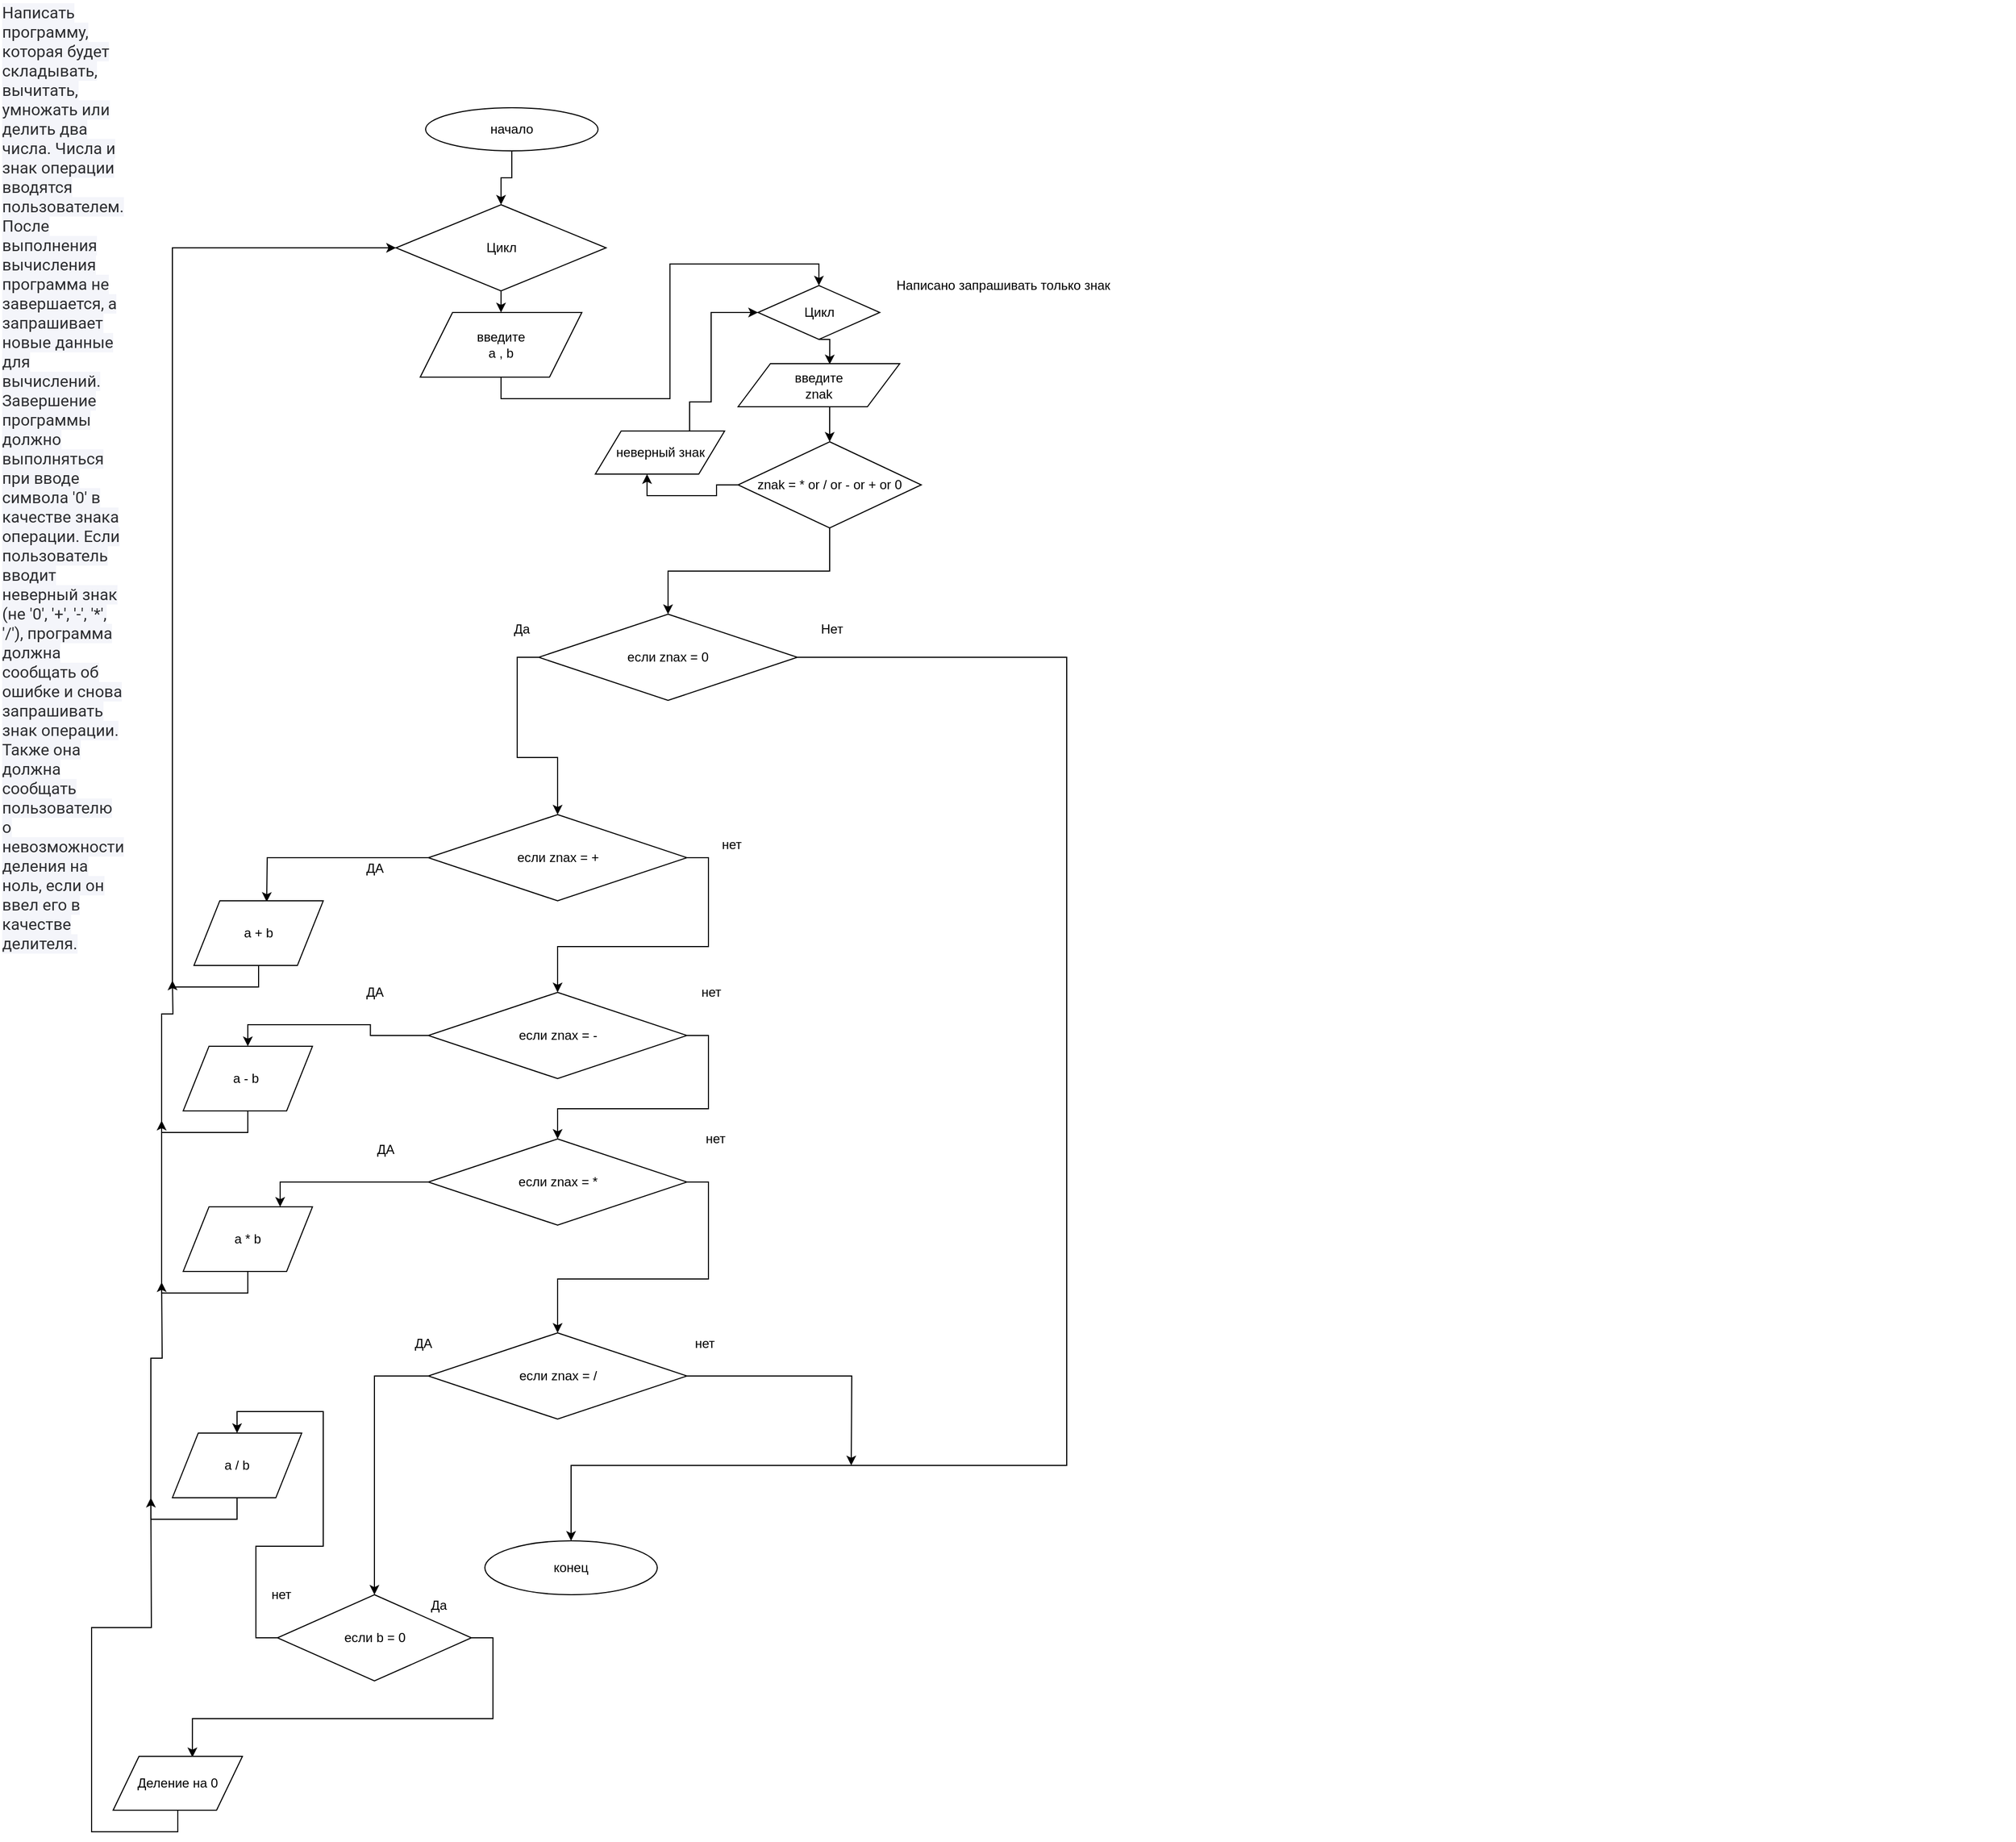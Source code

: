 <mxfile version="12.1.0" type="device" pages="9"><diagram id="gGm-ZHsajVStvIx9qT56" name="Page-1"><mxGraphModel dx="1333" dy="848" grid="1" gridSize="10" guides="1" tooltips="1" connect="1" arrows="1" fold="1" page="1" pageScale="1" pageWidth="827" pageHeight="1169" math="0" shadow="0"><root><mxCell id="0"/><mxCell id="1" parent="0"/><mxCell id="XzY0zn0dQwe8fBEOHYXp-61" style="edgeStyle=orthogonalEdgeStyle;rounded=0;orthogonalLoop=1;jettySize=auto;html=1;exitX=0.5;exitY=1;exitDx=0;exitDy=0;entryX=0.5;entryY=0;entryDx=0;entryDy=0;" parent="1" source="XzY0zn0dQwe8fBEOHYXp-1" target="XzY0zn0dQwe8fBEOHYXp-59" edge="1"><mxGeometry relative="1" as="geometry"/></mxCell><mxCell id="XzY0zn0dQwe8fBEOHYXp-1" value="начало" style="ellipse;whiteSpace=wrap;html=1;" parent="1" vertex="1"><mxGeometry x="415" y="100" width="160" height="40" as="geometry"/></mxCell><mxCell id="XzY0zn0dQwe8fBEOHYXp-2" value="&lt;span style=&quot;color: rgb(44 , 45 , 48) ; font-family: &amp;#34;roboto&amp;#34; , &amp;#34;san francisco&amp;#34; , &amp;#34;helvetica neue&amp;#34; , &amp;#34;helvetica&amp;#34; , &amp;#34;arial&amp;#34; ; font-size: 15px ; white-space: normal ; background-color: rgb(244 , 245 , 250)&quot;&gt;Написать программу, которая будет складывать, вычитать, умножать или делить два числа. Числа и знак операции вводятся пользователем. После выполнения вычисления программа не завершается, а запрашивает новые данные для вычислений. Завершение программы должно выполняться при вводе символа '0' в качестве знака операции. Если пользователь вводит неверный знак (не '0', '+', '-', '*', '/'), программа должна сообщать об ошибке и снова запрашивать знак операции. Также она должна сообщать пользователю о невозможности деления на ноль, если он ввел его в качестве делителя.&lt;/span&gt;" style="text;html=1;resizable=0;points=[];autosize=1;align=left;verticalAlign=top;spacingTop=-4;" parent="1" vertex="1"><mxGeometry x="20" width="1870" height="50" as="geometry"/></mxCell><mxCell id="XzY0zn0dQwe8fBEOHYXp-13" style="edgeStyle=orthogonalEdgeStyle;rounded=0;orthogonalLoop=1;jettySize=auto;html=1;exitX=1;exitY=0.5;exitDx=0;exitDy=0;" parent="1" source="XzY0zn0dQwe8fBEOHYXp-4" target="XzY0zn0dQwe8fBEOHYXp-57" edge="1"><mxGeometry relative="1" as="geometry"><mxPoint x="1007.5" y="1447" as="targetPoint"/><mxPoint x="757.5" y="647" as="sourcePoint"/><Array as="points"><mxPoint x="1010" y="610"/><mxPoint x="1010" y="1360"/><mxPoint x="550" y="1360"/></Array></mxGeometry></mxCell><mxCell id="XzY0zn0dQwe8fBEOHYXp-19" style="edgeStyle=orthogonalEdgeStyle;rounded=0;orthogonalLoop=1;jettySize=auto;html=1;exitX=0;exitY=0.5;exitDx=0;exitDy=0;entryX=0.5;entryY=0;entryDx=0;entryDy=0;" parent="1" source="XzY0zn0dQwe8fBEOHYXp-4" target="XzY0zn0dQwe8fBEOHYXp-15" edge="1"><mxGeometry relative="1" as="geometry"><mxPoint x="517.5" y="647" as="sourcePoint"/></mxGeometry></mxCell><mxCell id="XzY0zn0dQwe8fBEOHYXp-4" value="если znax = 0" style="rhombus;whiteSpace=wrap;html=1;" parent="1" vertex="1"><mxGeometry x="520" y="570" width="240" height="80" as="geometry"/></mxCell><mxCell id="XzY0zn0dQwe8fBEOHYXp-75" style="edgeStyle=orthogonalEdgeStyle;rounded=0;orthogonalLoop=1;jettySize=auto;html=1;exitX=0.5;exitY=1;exitDx=0;exitDy=0;entryX=0.5;entryY=0;entryDx=0;entryDy=0;" parent="1" source="XzY0zn0dQwe8fBEOHYXp-10" target="XzY0zn0dQwe8fBEOHYXp-74" edge="1"><mxGeometry relative="1" as="geometry"/></mxCell><mxCell id="XzY0zn0dQwe8fBEOHYXp-10" value="введите&lt;br&gt;a ,&amp;nbsp;b" style="shape=parallelogram;perimeter=parallelogramPerimeter;whiteSpace=wrap;html=1;" parent="1" vertex="1"><mxGeometry x="410" y="290" width="150" height="60" as="geometry"/></mxCell><mxCell id="XzY0zn0dQwe8fBEOHYXp-36" style="edgeStyle=orthogonalEdgeStyle;rounded=0;orthogonalLoop=1;jettySize=auto;html=1;exitX=0;exitY=0.5;exitDx=0;exitDy=0;" parent="1" source="XzY0zn0dQwe8fBEOHYXp-15" edge="1"><mxGeometry relative="1" as="geometry"><mxPoint x="267.5" y="837" as="targetPoint"/></mxGeometry></mxCell><mxCell id="XzY0zn0dQwe8fBEOHYXp-47" style="edgeStyle=orthogonalEdgeStyle;rounded=0;orthogonalLoop=1;jettySize=auto;html=1;exitX=1;exitY=0.5;exitDx=0;exitDy=0;entryX=0.5;entryY=0;entryDx=0;entryDy=0;" parent="1" source="XzY0zn0dQwe8fBEOHYXp-15" target="XzY0zn0dQwe8fBEOHYXp-16" edge="1"><mxGeometry relative="1" as="geometry"/></mxCell><mxCell id="XzY0zn0dQwe8fBEOHYXp-15" value="если znax = +" style="rhombus;whiteSpace=wrap;html=1;" parent="1" vertex="1"><mxGeometry x="417.5" y="756" width="240" height="80" as="geometry"/></mxCell><mxCell id="XzY0zn0dQwe8fBEOHYXp-39" style="edgeStyle=orthogonalEdgeStyle;rounded=0;orthogonalLoop=1;jettySize=auto;html=1;exitX=0;exitY=0.5;exitDx=0;exitDy=0;entryX=0.5;entryY=0;entryDx=0;entryDy=0;" parent="1" source="XzY0zn0dQwe8fBEOHYXp-16" target="XzY0zn0dQwe8fBEOHYXp-53" edge="1"><mxGeometry relative="1" as="geometry"><mxPoint x="230" y="961" as="targetPoint"/></mxGeometry></mxCell><mxCell id="XzY0zn0dQwe8fBEOHYXp-50" style="edgeStyle=orthogonalEdgeStyle;rounded=0;orthogonalLoop=1;jettySize=auto;html=1;exitX=1;exitY=0.5;exitDx=0;exitDy=0;" parent="1" source="XzY0zn0dQwe8fBEOHYXp-16" target="XzY0zn0dQwe8fBEOHYXp-17" edge="1"><mxGeometry relative="1" as="geometry"/></mxCell><mxCell id="XzY0zn0dQwe8fBEOHYXp-16" value="если znax = -" style="rhombus;whiteSpace=wrap;html=1;" parent="1" vertex="1"><mxGeometry x="417.5" y="921" width="240" height="80" as="geometry"/></mxCell><mxCell id="XzY0zn0dQwe8fBEOHYXp-49" style="edgeStyle=orthogonalEdgeStyle;rounded=0;orthogonalLoop=1;jettySize=auto;html=1;exitX=1;exitY=0.5;exitDx=0;exitDy=0;entryX=0.5;entryY=0;entryDx=0;entryDy=0;" parent="1" source="XzY0zn0dQwe8fBEOHYXp-17" target="XzY0zn0dQwe8fBEOHYXp-18" edge="1"><mxGeometry relative="1" as="geometry"/></mxCell><mxCell id="XzY0zn0dQwe8fBEOHYXp-51" style="edgeStyle=orthogonalEdgeStyle;rounded=0;orthogonalLoop=1;jettySize=auto;html=1;exitX=0;exitY=0.5;exitDx=0;exitDy=0;entryX=0.75;entryY=0;entryDx=0;entryDy=0;" parent="1" source="XzY0zn0dQwe8fBEOHYXp-17" target="XzY0zn0dQwe8fBEOHYXp-54" edge="1"><mxGeometry relative="1" as="geometry"><mxPoint x="305.5" y="1157" as="targetPoint"/></mxGeometry></mxCell><mxCell id="XzY0zn0dQwe8fBEOHYXp-17" value="если znax = *" style="rhombus;whiteSpace=wrap;html=1;" parent="1" vertex="1"><mxGeometry x="417.5" y="1057" width="240" height="80" as="geometry"/></mxCell><mxCell id="XzY0zn0dQwe8fBEOHYXp-46" style="edgeStyle=orthogonalEdgeStyle;rounded=0;orthogonalLoop=1;jettySize=auto;html=1;exitX=0;exitY=0.5;exitDx=0;exitDy=0;" parent="1" source="XzY0zn0dQwe8fBEOHYXp-18" target="XzY0zn0dQwe8fBEOHYXp-67" edge="1"><mxGeometry relative="1" as="geometry"><mxPoint x="257.5" y="1337" as="targetPoint"/></mxGeometry></mxCell><mxCell id="XzY0zn0dQwe8fBEOHYXp-56" style="edgeStyle=orthogonalEdgeStyle;rounded=0;orthogonalLoop=1;jettySize=auto;html=1;exitX=1;exitY=0.5;exitDx=0;exitDy=0;" parent="1" source="XzY0zn0dQwe8fBEOHYXp-18" edge="1"><mxGeometry relative="1" as="geometry"><mxPoint x="810" y="1360" as="targetPoint"/></mxGeometry></mxCell><mxCell id="XzY0zn0dQwe8fBEOHYXp-18" value="если znax = /" style="rhombus;whiteSpace=wrap;html=1;" parent="1" vertex="1"><mxGeometry x="417.5" y="1237" width="240" height="80" as="geometry"/></mxCell><mxCell id="XzY0zn0dQwe8fBEOHYXp-21" value="Нет&lt;br&gt;" style="text;html=1;resizable=0;points=[];autosize=1;align=left;verticalAlign=top;spacingTop=-4;" parent="1" vertex="1"><mxGeometry x="780" y="574" width="40" height="20" as="geometry"/></mxCell><mxCell id="XzY0zn0dQwe8fBEOHYXp-22" value="Да" style="text;html=1;resizable=0;points=[];autosize=1;align=left;verticalAlign=top;spacingTop=-4;" parent="1" vertex="1"><mxGeometry x="495" y="574" width="30" height="20" as="geometry"/></mxCell><mxCell id="XzY0zn0dQwe8fBEOHYXp-23" value="ДА" style="text;html=1;resizable=0;points=[];autosize=1;align=left;verticalAlign=top;spacingTop=-4;" parent="1" vertex="1"><mxGeometry x="357.5" y="796" width="30" height="20" as="geometry"/></mxCell><mxCell id="XzY0zn0dQwe8fBEOHYXp-24" value="нет" style="text;html=1;resizable=0;points=[];autosize=1;align=left;verticalAlign=top;spacingTop=-4;" parent="1" vertex="1"><mxGeometry x="687.5" y="774" width="30" height="20" as="geometry"/></mxCell><mxCell id="XzY0zn0dQwe8fBEOHYXp-25" value="нет" style="text;html=1;resizable=0;points=[];autosize=1;align=left;verticalAlign=top;spacingTop=-4;" parent="1" vertex="1"><mxGeometry x="668.5" y="911" width="30" height="20" as="geometry"/></mxCell><mxCell id="XzY0zn0dQwe8fBEOHYXp-26" value="нет" style="text;html=1;resizable=0;points=[];autosize=1;align=left;verticalAlign=top;spacingTop=-4;" parent="1" vertex="1"><mxGeometry x="672.5" y="1047" width="30" height="20" as="geometry"/></mxCell><mxCell id="XzY0zn0dQwe8fBEOHYXp-27" value="нет" style="text;html=1;resizable=0;points=[];autosize=1;align=left;verticalAlign=top;spacingTop=-4;" parent="1" vertex="1"><mxGeometry x="662.5" y="1237" width="30" height="20" as="geometry"/></mxCell><mxCell id="XzY0zn0dQwe8fBEOHYXp-29" value="ДА" style="text;html=1;resizable=0;points=[];autosize=1;align=left;verticalAlign=top;spacingTop=-4;" parent="1" vertex="1"><mxGeometry x="357.5" y="911" width="30" height="20" as="geometry"/></mxCell><mxCell id="XzY0zn0dQwe8fBEOHYXp-30" value="ДА" style="text;html=1;resizable=0;points=[];autosize=1;align=left;verticalAlign=top;spacingTop=-4;" parent="1" vertex="1"><mxGeometry x="367.5" y="1057" width="30" height="20" as="geometry"/></mxCell><mxCell id="XzY0zn0dQwe8fBEOHYXp-31" value="ДА" style="text;html=1;resizable=0;points=[];autosize=1;align=left;verticalAlign=top;spacingTop=-4;" parent="1" vertex="1"><mxGeometry x="402.5" y="1237" width="30" height="20" as="geometry"/></mxCell><mxCell id="XzY0zn0dQwe8fBEOHYXp-62" style="edgeStyle=orthogonalEdgeStyle;rounded=0;orthogonalLoop=1;jettySize=auto;html=1;exitX=0.5;exitY=1;exitDx=0;exitDy=0;entryX=0;entryY=0.5;entryDx=0;entryDy=0;" parent="1" source="XzY0zn0dQwe8fBEOHYXp-52" target="XzY0zn0dQwe8fBEOHYXp-59" edge="1"><mxGeometry relative="1" as="geometry"><mxPoint x="180" y="310" as="targetPoint"/><Array as="points"><mxPoint x="260" y="916"/><mxPoint x="180" y="916"/><mxPoint x="180" y="230"/></Array></mxGeometry></mxCell><mxCell id="XzY0zn0dQwe8fBEOHYXp-52" value="a + b" style="shape=parallelogram;perimeter=parallelogramPerimeter;whiteSpace=wrap;html=1;" parent="1" vertex="1"><mxGeometry x="200" y="836" width="120" height="60" as="geometry"/></mxCell><mxCell id="XzY0zn0dQwe8fBEOHYXp-64" style="edgeStyle=orthogonalEdgeStyle;rounded=0;orthogonalLoop=1;jettySize=auto;html=1;exitX=0.5;exitY=1;exitDx=0;exitDy=0;" parent="1" source="XzY0zn0dQwe8fBEOHYXp-53" edge="1"><mxGeometry relative="1" as="geometry"><mxPoint x="180" y="910" as="targetPoint"/></mxGeometry></mxCell><mxCell id="XzY0zn0dQwe8fBEOHYXp-53" value="a - b&amp;nbsp;" style="shape=parallelogram;perimeter=parallelogramPerimeter;whiteSpace=wrap;html=1;" parent="1" vertex="1"><mxGeometry x="190" y="971" width="120" height="60" as="geometry"/></mxCell><mxCell id="XzY0zn0dQwe8fBEOHYXp-65" style="edgeStyle=orthogonalEdgeStyle;rounded=0;orthogonalLoop=1;jettySize=auto;html=1;exitX=0.5;exitY=1;exitDx=0;exitDy=0;" parent="1" source="XzY0zn0dQwe8fBEOHYXp-54" edge="1"><mxGeometry relative="1" as="geometry"><mxPoint x="170" y="1040" as="targetPoint"/></mxGeometry></mxCell><mxCell id="XzY0zn0dQwe8fBEOHYXp-54" value="a * b" style="shape=parallelogram;perimeter=parallelogramPerimeter;whiteSpace=wrap;html=1;" parent="1" vertex="1"><mxGeometry x="190" y="1120" width="120" height="60" as="geometry"/></mxCell><mxCell id="XzY0zn0dQwe8fBEOHYXp-66" style="edgeStyle=orthogonalEdgeStyle;rounded=0;orthogonalLoop=1;jettySize=auto;html=1;exitX=0.5;exitY=1;exitDx=0;exitDy=0;" parent="1" source="XzY0zn0dQwe8fBEOHYXp-55" edge="1"><mxGeometry relative="1" as="geometry"><mxPoint x="170" y="1190" as="targetPoint"/></mxGeometry></mxCell><mxCell id="XzY0zn0dQwe8fBEOHYXp-55" value="a / b" style="shape=parallelogram;perimeter=parallelogramPerimeter;whiteSpace=wrap;html=1;" parent="1" vertex="1"><mxGeometry x="180" y="1330" width="120" height="60" as="geometry"/></mxCell><mxCell id="XzY0zn0dQwe8fBEOHYXp-57" value="конец" style="ellipse;whiteSpace=wrap;html=1;" parent="1" vertex="1"><mxGeometry x="470" y="1430" width="160" height="50" as="geometry"/></mxCell><mxCell id="XzY0zn0dQwe8fBEOHYXp-60" style="edgeStyle=orthogonalEdgeStyle;rounded=0;orthogonalLoop=1;jettySize=auto;html=1;exitX=0.5;exitY=1;exitDx=0;exitDy=0;entryX=0.5;entryY=0;entryDx=0;entryDy=0;" parent="1" source="XzY0zn0dQwe8fBEOHYXp-59" target="XzY0zn0dQwe8fBEOHYXp-10" edge="1"><mxGeometry relative="1" as="geometry"/></mxCell><mxCell id="XzY0zn0dQwe8fBEOHYXp-59" value="Цикл" style="rhombus;whiteSpace=wrap;html=1;" parent="1" vertex="1"><mxGeometry x="387.5" y="190" width="195" height="80" as="geometry"/></mxCell><mxCell id="XzY0zn0dQwe8fBEOHYXp-68" style="edgeStyle=orthogonalEdgeStyle;rounded=0;orthogonalLoop=1;jettySize=auto;html=1;exitX=0;exitY=0.5;exitDx=0;exitDy=0;entryX=0.5;entryY=0;entryDx=0;entryDy=0;" parent="1" source="XzY0zn0dQwe8fBEOHYXp-67" target="XzY0zn0dQwe8fBEOHYXp-55" edge="1"><mxGeometry relative="1" as="geometry"/></mxCell><mxCell id="XzY0zn0dQwe8fBEOHYXp-70" style="edgeStyle=orthogonalEdgeStyle;rounded=0;orthogonalLoop=1;jettySize=auto;html=1;exitX=1;exitY=0.5;exitDx=0;exitDy=0;entryX=0.613;entryY=0.017;entryDx=0;entryDy=0;entryPerimeter=0;" parent="1" source="XzY0zn0dQwe8fBEOHYXp-67" target="XzY0zn0dQwe8fBEOHYXp-84" edge="1"><mxGeometry relative="1" as="geometry"><mxPoint x="330" y="1640" as="targetPoint"/></mxGeometry></mxCell><mxCell id="XzY0zn0dQwe8fBEOHYXp-67" value="если b = 0" style="rhombus;whiteSpace=wrap;html=1;" parent="1" vertex="1"><mxGeometry x="277.5" y="1480" width="180" height="80" as="geometry"/></mxCell><mxCell id="XzY0zn0dQwe8fBEOHYXp-69" value="нет" style="text;html=1;resizable=0;points=[];autosize=1;align=left;verticalAlign=top;spacingTop=-4;" parent="1" vertex="1"><mxGeometry x="270" y="1470" width="30" height="20" as="geometry"/></mxCell><mxCell id="XzY0zn0dQwe8fBEOHYXp-71" value="Да" style="text;html=1;resizable=0;points=[];autosize=1;align=left;verticalAlign=top;spacingTop=-4;" parent="1" vertex="1"><mxGeometry x="417.5" y="1480" width="30" height="20" as="geometry"/></mxCell><mxCell id="XzY0zn0dQwe8fBEOHYXp-72" value="Написано запрашивать только знак" style="text;html=1;resizable=0;points=[];autosize=1;align=left;verticalAlign=top;spacingTop=-4;" parent="1" vertex="1"><mxGeometry x="850" y="255" width="210" height="20" as="geometry"/></mxCell><mxCell id="XzY0zn0dQwe8fBEOHYXp-81" style="edgeStyle=orthogonalEdgeStyle;rounded=0;orthogonalLoop=1;jettySize=auto;html=1;exitX=0.5;exitY=1;exitDx=0;exitDy=0;entryX=0.5;entryY=0;entryDx=0;entryDy=0;" parent="1" source="XzY0zn0dQwe8fBEOHYXp-73" target="XzY0zn0dQwe8fBEOHYXp-80" edge="1"><mxGeometry relative="1" as="geometry"/></mxCell><mxCell id="XzY0zn0dQwe8fBEOHYXp-73" value="введите&lt;br&gt;znak" style="shape=parallelogram;perimeter=parallelogramPerimeter;whiteSpace=wrap;html=1;" parent="1" vertex="1"><mxGeometry x="705" y="337.5" width="150" height="40" as="geometry"/></mxCell><mxCell id="XzY0zn0dQwe8fBEOHYXp-76" style="edgeStyle=orthogonalEdgeStyle;rounded=0;orthogonalLoop=1;jettySize=auto;html=1;exitX=0.5;exitY=1;exitDx=0;exitDy=0;entryX=0.567;entryY=0.017;entryDx=0;entryDy=0;entryPerimeter=0;" parent="1" source="XzY0zn0dQwe8fBEOHYXp-74" target="XzY0zn0dQwe8fBEOHYXp-73" edge="1"><mxGeometry relative="1" as="geometry"/></mxCell><mxCell id="XzY0zn0dQwe8fBEOHYXp-74" value="Цикл" style="rhombus;whiteSpace=wrap;html=1;" parent="1" vertex="1"><mxGeometry x="723.5" y="265" width="113" height="50" as="geometry"/></mxCell><mxCell id="XzY0zn0dQwe8fBEOHYXp-87" style="edgeStyle=orthogonalEdgeStyle;rounded=0;orthogonalLoop=1;jettySize=auto;html=1;entryX=0.4;entryY=1;entryDx=0;entryDy=0;entryPerimeter=0;" parent="1" source="XzY0zn0dQwe8fBEOHYXp-80" target="XzY0zn0dQwe8fBEOHYXp-86" edge="1"><mxGeometry relative="1" as="geometry"/></mxCell><mxCell id="XzY0zn0dQwe8fBEOHYXp-89" style="edgeStyle=orthogonalEdgeStyle;rounded=0;orthogonalLoop=1;jettySize=auto;html=1;exitX=0.5;exitY=1;exitDx=0;exitDy=0;" parent="1" source="XzY0zn0dQwe8fBEOHYXp-80" target="XzY0zn0dQwe8fBEOHYXp-4" edge="1"><mxGeometry relative="1" as="geometry"/></mxCell><mxCell id="XzY0zn0dQwe8fBEOHYXp-80" value="znak = * or / or - or + or 0" style="rhombus;whiteSpace=wrap;html=1;" parent="1" vertex="1"><mxGeometry x="705" y="410" width="170" height="80" as="geometry"/></mxCell><mxCell id="XzY0zn0dQwe8fBEOHYXp-90" style="edgeStyle=orthogonalEdgeStyle;rounded=0;orthogonalLoop=1;jettySize=auto;html=1;exitX=0.5;exitY=1;exitDx=0;exitDy=0;" parent="1" source="XzY0zn0dQwe8fBEOHYXp-84" edge="1"><mxGeometry relative="1" as="geometry"><mxPoint x="160" y="1390" as="targetPoint"/></mxGeometry></mxCell><mxCell id="XzY0zn0dQwe8fBEOHYXp-84" value="Деление на 0" style="shape=parallelogram;perimeter=parallelogramPerimeter;whiteSpace=wrap;html=1;" parent="1" vertex="1"><mxGeometry x="125" y="1630" width="120" height="50" as="geometry"/></mxCell><mxCell id="XzY0zn0dQwe8fBEOHYXp-88" style="edgeStyle=orthogonalEdgeStyle;rounded=0;orthogonalLoop=1;jettySize=auto;html=1;entryX=0;entryY=0.5;entryDx=0;entryDy=0;" parent="1" source="XzY0zn0dQwe8fBEOHYXp-86" target="XzY0zn0dQwe8fBEOHYXp-74" edge="1"><mxGeometry relative="1" as="geometry"><Array as="points"><mxPoint x="660" y="373"/><mxPoint x="680" y="373"/><mxPoint x="680" y="290"/></Array></mxGeometry></mxCell><mxCell id="XzY0zn0dQwe8fBEOHYXp-86" value="неверный знак" style="shape=parallelogram;perimeter=parallelogramPerimeter;whiteSpace=wrap;html=1;" parent="1" vertex="1"><mxGeometry x="572.5" y="400" width="120" height="40" as="geometry"/></mxCell></root></mxGraphModel></diagram><diagram id="02RCrFS6PcVcpcfwXvM9" name="Page-2"><mxGraphModel dx="1333" dy="848" grid="1" gridSize="10" guides="1" tooltips="1" connect="1" arrows="1" fold="1" page="1" pageScale="1" pageWidth="827" pageHeight="1169" math="0" shadow="0"><root><mxCell id="Zfc48rOOvZu-XrdCmjN3-0"/><mxCell id="Zfc48rOOvZu-XrdCmjN3-1" parent="Zfc48rOOvZu-XrdCmjN3-0"/><mxCell id="Zfc48rOOvZu-XrdCmjN3-2" value="&lt;h1&gt;&lt;span style=&quot;color: rgb(44 , 45 , 48) ; font-family: &amp;#34;roboto&amp;#34; , &amp;#34;san francisco&amp;#34; , &amp;#34;helvetica neue&amp;#34; , &amp;#34;helvetica&amp;#34; , &amp;#34;arial&amp;#34; ; font-size: 15px ; font-weight: 400 ; background-color: rgb(244 , 245 , 250)&quot;&gt;Посчитать четные и нечетные цифры введенного натурального числа. Например, если введено число 34560, в нем 3 четные цифры (4, 6 и 0) и 2 нечетные (3 и 5).&lt;/span&gt;&lt;br&gt;&lt;/h1&gt;" style="text;html=1;strokeColor=none;fillColor=none;spacing=5;spacingTop=-20;whiteSpace=wrap;overflow=hidden;rounded=0;" vertex="1" parent="Zfc48rOOvZu-XrdCmjN3-1"><mxGeometry x="10" y="20" width="440" height="90" as="geometry"/></mxCell><mxCell id="Zfc48rOOvZu-XrdCmjN3-5" style="edgeStyle=orthogonalEdgeStyle;rounded=0;orthogonalLoop=1;jettySize=auto;html=1;" edge="1" parent="Zfc48rOOvZu-XrdCmjN3-1" source="Zfc48rOOvZu-XrdCmjN3-3" target="Zfc48rOOvZu-XrdCmjN3-4"><mxGeometry relative="1" as="geometry"/></mxCell><mxCell id="Zfc48rOOvZu-XrdCmjN3-3" value="начало" style="ellipse;whiteSpace=wrap;html=1;" vertex="1" parent="Zfc48rOOvZu-XrdCmjN3-1"><mxGeometry x="290" y="140" width="250" height="40" as="geometry"/></mxCell><mxCell id="Zfc48rOOvZu-XrdCmjN3-9" style="edgeStyle=orthogonalEdgeStyle;rounded=0;orthogonalLoop=1;jettySize=auto;html=1;exitX=0.5;exitY=1;exitDx=0;exitDy=0;entryX=0.5;entryY=0;entryDx=0;entryDy=0;" edge="1" parent="Zfc48rOOvZu-XrdCmjN3-1" source="Zfc48rOOvZu-XrdCmjN3-4" target="Zfc48rOOvZu-XrdCmjN3-8"><mxGeometry relative="1" as="geometry"/></mxCell><mxCell id="Zfc48rOOvZu-XrdCmjN3-4" value="введите натуральное число&lt;br&gt;chislo" style="shape=parallelogram;perimeter=parallelogramPerimeter;whiteSpace=wrap;html=1;" vertex="1" parent="Zfc48rOOvZu-XrdCmjN3-1"><mxGeometry x="290" y="240" width="250" height="60" as="geometry"/></mxCell><mxCell id="Zfc48rOOvZu-XrdCmjN3-13" style="edgeStyle=orthogonalEdgeStyle;rounded=0;orthogonalLoop=1;jettySize=auto;html=1;" edge="1" parent="Zfc48rOOvZu-XrdCmjN3-1" source="Zfc48rOOvZu-XrdCmjN3-6" target="Zfc48rOOvZu-XrdCmjN3-12"><mxGeometry relative="1" as="geometry"/></mxCell><mxCell id="Zfc48rOOvZu-XrdCmjN3-23" style="edgeStyle=orthogonalEdgeStyle;rounded=0;orthogonalLoop=1;jettySize=auto;html=1;exitX=1;exitY=0.5;exitDx=0;exitDy=0;" edge="1" parent="Zfc48rOOvZu-XrdCmjN3-1" source="Zfc48rOOvZu-XrdCmjN3-6" target="Zfc48rOOvZu-XrdCmjN3-22"><mxGeometry relative="1" as="geometry"/></mxCell><mxCell id="Zfc48rOOvZu-XrdCmjN3-6" value="пока&lt;br&gt;chislo &amp;gt; 0" style="rhombus;whiteSpace=wrap;html=1;" vertex="1" parent="Zfc48rOOvZu-XrdCmjN3-1"><mxGeometry x="320" y="470" width="190" height="110" as="geometry"/></mxCell><mxCell id="Zfc48rOOvZu-XrdCmjN3-10" style="edgeStyle=orthogonalEdgeStyle;rounded=0;orthogonalLoop=1;jettySize=auto;html=1;exitX=0.5;exitY=1;exitDx=0;exitDy=0;entryX=0.5;entryY=0;entryDx=0;entryDy=0;" edge="1" parent="Zfc48rOOvZu-XrdCmjN3-1" source="Zfc48rOOvZu-XrdCmjN3-8" target="Zfc48rOOvZu-XrdCmjN3-6"><mxGeometry relative="1" as="geometry"/></mxCell><mxCell id="Zfc48rOOvZu-XrdCmjN3-8" value="chet = 0&lt;br&gt;nechet =0" style="rounded=0;whiteSpace=wrap;html=1;" vertex="1" parent="Zfc48rOOvZu-XrdCmjN3-1"><mxGeometry x="355" y="355" width="120" height="60" as="geometry"/></mxCell><mxCell id="Zfc48rOOvZu-XrdCmjN3-16" style="edgeStyle=orthogonalEdgeStyle;rounded=0;orthogonalLoop=1;jettySize=auto;html=1;exitX=1;exitY=0.5;exitDx=0;exitDy=0;" edge="1" parent="Zfc48rOOvZu-XrdCmjN3-1" source="Zfc48rOOvZu-XrdCmjN3-12" target="Zfc48rOOvZu-XrdCmjN3-14"><mxGeometry relative="1" as="geometry"/></mxCell><mxCell id="Zfc48rOOvZu-XrdCmjN3-17" style="edgeStyle=orthogonalEdgeStyle;rounded=0;orthogonalLoop=1;jettySize=auto;html=1;exitX=0;exitY=0.5;exitDx=0;exitDy=0;" edge="1" parent="Zfc48rOOvZu-XrdCmjN3-1" source="Zfc48rOOvZu-XrdCmjN3-12" target="Zfc48rOOvZu-XrdCmjN3-15"><mxGeometry relative="1" as="geometry"/></mxCell><mxCell id="Zfc48rOOvZu-XrdCmjN3-12" value="chislo % 2 = 0" style="rhombus;whiteSpace=wrap;html=1;" vertex="1" parent="Zfc48rOOvZu-XrdCmjN3-1"><mxGeometry x="330" y="640" width="170" height="100" as="geometry"/></mxCell><mxCell id="Zfc48rOOvZu-XrdCmjN3-19" style="edgeStyle=orthogonalEdgeStyle;rounded=0;orthogonalLoop=1;jettySize=auto;html=1;exitX=0.5;exitY=1;exitDx=0;exitDy=0;" edge="1" parent="Zfc48rOOvZu-XrdCmjN3-1" source="Zfc48rOOvZu-XrdCmjN3-14" target="Zfc48rOOvZu-XrdCmjN3-18"><mxGeometry relative="1" as="geometry"/></mxCell><mxCell id="Zfc48rOOvZu-XrdCmjN3-14" value="chet = chet + 1" style="rounded=0;whiteSpace=wrap;html=1;" vertex="1" parent="Zfc48rOOvZu-XrdCmjN3-1"><mxGeometry x="490" y="790" width="120" height="60" as="geometry"/></mxCell><mxCell id="Zfc48rOOvZu-XrdCmjN3-20" style="edgeStyle=orthogonalEdgeStyle;rounded=0;orthogonalLoop=1;jettySize=auto;html=1;exitX=0.5;exitY=1;exitDx=0;exitDy=0;" edge="1" parent="Zfc48rOOvZu-XrdCmjN3-1" source="Zfc48rOOvZu-XrdCmjN3-15"><mxGeometry relative="1" as="geometry"><mxPoint x="410" y="920" as="targetPoint"/></mxGeometry></mxCell><mxCell id="Zfc48rOOvZu-XrdCmjN3-15" value="nechet = nechet&amp;nbsp; +1" style="rounded=0;whiteSpace=wrap;html=1;" vertex="1" parent="Zfc48rOOvZu-XrdCmjN3-1"><mxGeometry x="220" y="790" width="120" height="60" as="geometry"/></mxCell><mxCell id="Zfc48rOOvZu-XrdCmjN3-21" style="edgeStyle=orthogonalEdgeStyle;rounded=0;orthogonalLoop=1;jettySize=auto;html=1;exitX=0.5;exitY=1;exitDx=0;exitDy=0;entryX=0;entryY=0.5;entryDx=0;entryDy=0;" edge="1" parent="Zfc48rOOvZu-XrdCmjN3-1" source="Zfc48rOOvZu-XrdCmjN3-18" target="Zfc48rOOvZu-XrdCmjN3-6"><mxGeometry relative="1" as="geometry"><Array as="points"><mxPoint x="410" y="1000"/><mxPoint x="160" y="1000"/><mxPoint x="160" y="525"/></Array></mxGeometry></mxCell><mxCell id="Zfc48rOOvZu-XrdCmjN3-18" value="chislo = chislo // 10" style="rounded=0;whiteSpace=wrap;html=1;" vertex="1" parent="Zfc48rOOvZu-XrdCmjN3-1"><mxGeometry x="350" y="920" width="120" height="60" as="geometry"/></mxCell><mxCell id="Zfc48rOOvZu-XrdCmjN3-24" style="edgeStyle=orthogonalEdgeStyle;rounded=0;orthogonalLoop=1;jettySize=auto;html=1;exitX=0.5;exitY=1;exitDx=0;exitDy=0;entryX=0.58;entryY=-0.025;entryDx=0;entryDy=0;entryPerimeter=0;" edge="1" parent="Zfc48rOOvZu-XrdCmjN3-1" source="Zfc48rOOvZu-XrdCmjN3-22" target="Zfc48rOOvZu-XrdCmjN3-25"><mxGeometry relative="1" as="geometry"><mxPoint x="500" y="1120" as="targetPoint"/></mxGeometry></mxCell><mxCell id="Zfc48rOOvZu-XrdCmjN3-22" value="вывод&lt;br&gt;chet&lt;br&gt;nechet" style="shape=parallelogram;perimeter=parallelogramPerimeter;whiteSpace=wrap;html=1;" vertex="1" parent="Zfc48rOOvZu-XrdCmjN3-1"><mxGeometry x="650" y="650" width="120" height="60" as="geometry"/></mxCell><mxCell id="Zfc48rOOvZu-XrdCmjN3-25" value="конец" style="ellipse;whiteSpace=wrap;html=1;" vertex="1" parent="Zfc48rOOvZu-XrdCmjN3-1"><mxGeometry x="450" y="1100" width="250" height="40" as="geometry"/></mxCell></root></mxGraphModel></diagram><diagram id="cHR767DHT5eRsCN1r3Es" name="Page-3"><mxGraphModel dx="1333" dy="848" grid="1" gridSize="10" guides="1" tooltips="1" connect="1" arrows="1" fold="1" page="1" pageScale="1" pageWidth="827" pageHeight="1169" math="0" shadow="0"><root><mxCell id="LL-dxWKXRDU0QgbILe2G-0"/><mxCell id="LL-dxWKXRDU0QgbILe2G-1" parent="LL-dxWKXRDU0QgbILe2G-0"/><mxCell id="LL-dxWKXRDU0QgbILe2G-2" value="&lt;h1&gt;&lt;span style=&quot;color: rgb(44 , 45 , 48) ; font-family: &amp;#34;roboto&amp;#34; , &amp;#34;san francisco&amp;#34; , &amp;#34;helvetica neue&amp;#34; , &amp;#34;helvetica&amp;#34; , &amp;#34;arial&amp;#34; ; font-size: 15px ; font-weight: 400 ; background-color: rgb(244 , 245 , 250)&quot;&gt;Сформировать из введенного числа обратное по порядку входящих в него цифр и вывести на экран. Например, если введено число 3486, надо вывести 6843.&lt;/span&gt;&lt;br&gt;&lt;/h1&gt;" style="text;html=1;strokeColor=none;fillColor=none;spacing=5;spacingTop=-20;whiteSpace=wrap;overflow=hidden;rounded=0;" vertex="1" parent="LL-dxWKXRDU0QgbILe2G-1"><mxGeometry x="13" y="20" width="400" height="120" as="geometry"/></mxCell><mxCell id="uIc9o7iFtC5YBxhkQfuj-0" style="edgeStyle=orthogonalEdgeStyle;rounded=0;orthogonalLoop=1;jettySize=auto;html=1;" edge="1" parent="LL-dxWKXRDU0QgbILe2G-1" source="uIc9o7iFtC5YBxhkQfuj-1" target="uIc9o7iFtC5YBxhkQfuj-2"><mxGeometry relative="1" as="geometry"/></mxCell><mxCell id="uIc9o7iFtC5YBxhkQfuj-1" value="начало" style="ellipse;whiteSpace=wrap;html=1;" vertex="1" parent="LL-dxWKXRDU0QgbILe2G-1"><mxGeometry x="288" y="160" width="250" height="40" as="geometry"/></mxCell><mxCell id="uIc9o7iFtC5YBxhkQfuj-5" style="edgeStyle=orthogonalEdgeStyle;rounded=0;orthogonalLoop=1;jettySize=auto;html=1;exitX=0.5;exitY=1;exitDx=0;exitDy=0;" edge="1" parent="LL-dxWKXRDU0QgbILe2G-1" source="uIc9o7iFtC5YBxhkQfuj-2" target="uIc9o7iFtC5YBxhkQfuj-4"><mxGeometry relative="1" as="geometry"/></mxCell><mxCell id="uIc9o7iFtC5YBxhkQfuj-2" value="введите натуральное число&lt;br&gt;chislo" style="shape=parallelogram;perimeter=parallelogramPerimeter;whiteSpace=wrap;html=1;" vertex="1" parent="LL-dxWKXRDU0QgbILe2G-1"><mxGeometry x="288" y="260" width="250" height="60" as="geometry"/></mxCell><mxCell id="uIc9o7iFtC5YBxhkQfuj-9" style="edgeStyle=orthogonalEdgeStyle;rounded=0;orthogonalLoop=1;jettySize=auto;html=1;exitX=0.5;exitY=1;exitDx=0;exitDy=0;entryX=0.5;entryY=0;entryDx=0;entryDy=0;" edge="1" parent="LL-dxWKXRDU0QgbILe2G-1" source="uIc9o7iFtC5YBxhkQfuj-3" target="uIc9o7iFtC5YBxhkQfuj-7"><mxGeometry relative="1" as="geometry"/></mxCell><mxCell id="uIc9o7iFtC5YBxhkQfuj-12" style="edgeStyle=orthogonalEdgeStyle;rounded=0;orthogonalLoop=1;jettySize=auto;html=1;exitX=1;exitY=0.5;exitDx=0;exitDy=0;" edge="1" parent="LL-dxWKXRDU0QgbILe2G-1" source="uIc9o7iFtC5YBxhkQfuj-3" target="uIc9o7iFtC5YBxhkQfuj-13"><mxGeometry relative="1" as="geometry"><mxPoint x="660" y="590" as="targetPoint"/></mxGeometry></mxCell><mxCell id="uIc9o7iFtC5YBxhkQfuj-3" value="chislo &amp;gt; 0" style="rhombus;whiteSpace=wrap;html=1;" vertex="1" parent="LL-dxWKXRDU0QgbILe2G-1"><mxGeometry x="330" y="480" width="167" height="80" as="geometry"/></mxCell><mxCell id="uIc9o7iFtC5YBxhkQfuj-6" style="edgeStyle=orthogonalEdgeStyle;rounded=0;orthogonalLoop=1;jettySize=auto;html=1;exitX=0.5;exitY=1;exitDx=0;exitDy=0;entryX=0.5;entryY=0;entryDx=0;entryDy=0;" edge="1" parent="LL-dxWKXRDU0QgbILe2G-1" source="uIc9o7iFtC5YBxhkQfuj-4" target="uIc9o7iFtC5YBxhkQfuj-3"><mxGeometry relative="1" as="geometry"/></mxCell><mxCell id="uIc9o7iFtC5YBxhkQfuj-4" value="chislo2 = 0" style="rounded=0;whiteSpace=wrap;html=1;" vertex="1" parent="LL-dxWKXRDU0QgbILe2G-1"><mxGeometry x="353" y="370" width="120" height="60" as="geometry"/></mxCell><mxCell id="uIc9o7iFtC5YBxhkQfuj-10" value="" style="edgeStyle=orthogonalEdgeStyle;rounded=0;orthogonalLoop=1;jettySize=auto;html=1;" edge="1" parent="LL-dxWKXRDU0QgbILe2G-1" source="uIc9o7iFtC5YBxhkQfuj-7" target="uIc9o7iFtC5YBxhkQfuj-8"><mxGeometry relative="1" as="geometry"/></mxCell><mxCell id="uIc9o7iFtC5YBxhkQfuj-7" value="chislo2 = chislo2 * 10 + chislo % 10" style="rounded=0;whiteSpace=wrap;html=1;" vertex="1" parent="LL-dxWKXRDU0QgbILe2G-1"><mxGeometry x="303" y="620" width="220" height="60" as="geometry"/></mxCell><mxCell id="uIc9o7iFtC5YBxhkQfuj-11" style="edgeStyle=orthogonalEdgeStyle;rounded=0;orthogonalLoop=1;jettySize=auto;html=1;exitX=0.5;exitY=1;exitDx=0;exitDy=0;entryX=0;entryY=0.5;entryDx=0;entryDy=0;" edge="1" parent="LL-dxWKXRDU0QgbILe2G-1" source="uIc9o7iFtC5YBxhkQfuj-8" target="uIc9o7iFtC5YBxhkQfuj-3"><mxGeometry relative="1" as="geometry"><Array as="points"><mxPoint x="413" y="790"/><mxPoint x="230" y="790"/><mxPoint x="230" y="520"/></Array></mxGeometry></mxCell><mxCell id="uIc9o7iFtC5YBxhkQfuj-8" value="chislo = chislo // 10" style="rounded=0;whiteSpace=wrap;html=1;" vertex="1" parent="LL-dxWKXRDU0QgbILe2G-1"><mxGeometry x="353" y="710" width="120" height="60" as="geometry"/></mxCell><mxCell id="uIc9o7iFtC5YBxhkQfuj-15" style="edgeStyle=orthogonalEdgeStyle;rounded=0;orthogonalLoop=1;jettySize=auto;html=1;exitX=0.5;exitY=1;exitDx=0;exitDy=0;" edge="1" parent="LL-dxWKXRDU0QgbILe2G-1" source="uIc9o7iFtC5YBxhkQfuj-13" target="uIc9o7iFtC5YBxhkQfuj-14"><mxGeometry relative="1" as="geometry"/></mxCell><mxCell id="uIc9o7iFtC5YBxhkQfuj-13" value="вывод&lt;br&gt;chislo2" style="shape=parallelogram;perimeter=parallelogramPerimeter;whiteSpace=wrap;html=1;" vertex="1" parent="LL-dxWKXRDU0QgbILe2G-1"><mxGeometry x="610" y="650" width="120" height="60" as="geometry"/></mxCell><mxCell id="uIc9o7iFtC5YBxhkQfuj-14" value="конец" style="ellipse;whiteSpace=wrap;html=1;" vertex="1" parent="LL-dxWKXRDU0QgbILe2G-1"><mxGeometry x="390" y="870" width="120" height="40" as="geometry"/></mxCell></root></mxGraphModel></diagram><diagram id="2bXRupKEuALQIZfq1N6M" name="Page-4"><mxGraphModel dx="1333" dy="848" grid="1" gridSize="10" guides="1" tooltips="1" connect="1" arrows="1" fold="1" page="1" pageScale="1" pageWidth="827" pageHeight="1169" math="0" shadow="0"><root><mxCell id="5PlcIpqvYWNJJ8yQEeEl-0"/><mxCell id="5PlcIpqvYWNJJ8yQEeEl-1" parent="5PlcIpqvYWNJJ8yQEeEl-0"/><mxCell id="5PlcIpqvYWNJJ8yQEeEl-2" value="&lt;h1&gt;&lt;span style=&quot;color: rgb(44 , 45 , 48) ; font-family: &amp;#34;roboto&amp;#34; , &amp;#34;san francisco&amp;#34; , &amp;#34;helvetica neue&amp;#34; , &amp;#34;helvetica&amp;#34; , &amp;#34;arial&amp;#34; ; font-size: 15px ; font-weight: 400 ; background-color: rgb(244 , 245 , 250)&quot;&gt;Найти сумму n элементов следующего ряда чисел: 1, -0.5, 0.25, -0.125,… Количество элементов (n) вводится с клавиатуры.&lt;/span&gt;&lt;br&gt;&lt;/h1&gt;" style="text;html=1;strokeColor=none;fillColor=none;spacing=5;spacingTop=-20;whiteSpace=wrap;overflow=hidden;rounded=0;" vertex="1" parent="5PlcIpqvYWNJJ8yQEeEl-1"><mxGeometry x="20" y="20" width="590" height="60" as="geometry"/></mxCell><mxCell id="K8kLfPGmyATklBOY8aYz-5" style="edgeStyle=orthogonalEdgeStyle;rounded=0;orthogonalLoop=1;jettySize=auto;html=1;exitX=0.5;exitY=1;exitDx=0;exitDy=0;" edge="1" parent="5PlcIpqvYWNJJ8yQEeEl-1" source="K8kLfPGmyATklBOY8aYz-1" target="K8kLfPGmyATklBOY8aYz-4"><mxGeometry relative="1" as="geometry"/></mxCell><mxCell id="K8kLfPGmyATklBOY8aYz-1" value="начало" style="ellipse;whiteSpace=wrap;html=1;" vertex="1" parent="5PlcIpqvYWNJJ8yQEeEl-1"><mxGeometry x="340" y="140" width="120" height="40" as="geometry"/></mxCell><mxCell id="K8kLfPGmyATklBOY8aYz-11" style="edgeStyle=orthogonalEdgeStyle;rounded=0;orthogonalLoop=1;jettySize=auto;html=1;exitX=0.5;exitY=1;exitDx=0;exitDy=0;entryX=0.4;entryY=-0.017;entryDx=0;entryDy=0;entryPerimeter=0;" edge="1" parent="5PlcIpqvYWNJJ8yQEeEl-1" source="K8kLfPGmyATklBOY8aYz-4" target="K8kLfPGmyATklBOY8aYz-10"><mxGeometry relative="1" as="geometry"/></mxCell><mxCell id="K8kLfPGmyATklBOY8aYz-4" value="&lt;span style=&quot;white-space: normal&quot;&gt;введите&lt;/span&gt;&lt;br style=&quot;white-space: normal&quot;&gt;&lt;span style=&quot;white-space: normal&quot;&gt;n&lt;/span&gt;" style="shape=parallelogram;perimeter=parallelogramPerimeter;whiteSpace=wrap;html=1;" vertex="1" parent="5PlcIpqvYWNJJ8yQEeEl-1"><mxGeometry x="353" y="220" width="120" height="60" as="geometry"/></mxCell><mxCell id="K8kLfPGmyATklBOY8aYz-13" style="edgeStyle=orthogonalEdgeStyle;rounded=0;orthogonalLoop=1;jettySize=auto;html=1;exitX=0.5;exitY=1;exitDx=0;exitDy=0;" edge="1" parent="5PlcIpqvYWNJJ8yQEeEl-1" source="K8kLfPGmyATklBOY8aYz-9" target="K8kLfPGmyATklBOY8aYz-17"><mxGeometry relative="1" as="geometry"><mxPoint x="410" y="640" as="targetPoint"/></mxGeometry></mxCell><mxCell id="K8kLfPGmyATklBOY8aYz-9" value="summ = summ + a" style="rounded=0;whiteSpace=wrap;html=1;" vertex="1" parent="5PlcIpqvYWNJJ8yQEeEl-1"><mxGeometry x="353" y="550" width="120" height="50" as="geometry"/></mxCell><mxCell id="K8kLfPGmyATklBOY8aYz-15" style="edgeStyle=orthogonalEdgeStyle;rounded=0;orthogonalLoop=1;jettySize=auto;html=1;exitX=0.5;exitY=1;exitDx=0;exitDy=0;entryX=0.5;entryY=0;entryDx=0;entryDy=0;" edge="1" parent="5PlcIpqvYWNJJ8yQEeEl-1" source="K8kLfPGmyATklBOY8aYz-10" target="K8kLfPGmyATklBOY8aYz-14"><mxGeometry relative="1" as="geometry"/></mxCell><mxCell id="K8kLfPGmyATklBOY8aYz-10" value="summ = 0&lt;br&gt;a = 1" style="rounded=0;whiteSpace=wrap;html=1;" vertex="1" parent="5PlcIpqvYWNJJ8yQEeEl-1"><mxGeometry x="360" y="310" width="120" height="60" as="geometry"/></mxCell><mxCell id="K8kLfPGmyATklBOY8aYz-16" style="edgeStyle=orthogonalEdgeStyle;rounded=0;orthogonalLoop=1;jettySize=auto;html=1;exitX=0.5;exitY=1;exitDx=0;exitDy=0;" edge="1" parent="5PlcIpqvYWNJJ8yQEeEl-1" source="K8kLfPGmyATklBOY8aYz-14" target="K8kLfPGmyATklBOY8aYz-9"><mxGeometry relative="1" as="geometry"/></mxCell><mxCell id="K8kLfPGmyATklBOY8aYz-19" style="edgeStyle=orthogonalEdgeStyle;rounded=0;orthogonalLoop=1;jettySize=auto;html=1;exitX=1;exitY=0.5;exitDx=0;exitDy=0;" edge="1" parent="5PlcIpqvYWNJJ8yQEeEl-1" source="K8kLfPGmyATklBOY8aYz-14" target="K8kLfPGmyATklBOY8aYz-20"><mxGeometry relative="1" as="geometry"><mxPoint x="680" y="560" as="targetPoint"/></mxGeometry></mxCell><mxCell id="K8kLfPGmyATklBOY8aYz-14" value="for i in range(n)" style="shape=hexagon;perimeter=hexagonPerimeter2;whiteSpace=wrap;html=1;" vertex="1" parent="5PlcIpqvYWNJJ8yQEeEl-1"><mxGeometry x="310" y="420" width="220" height="80" as="geometry"/></mxCell><mxCell id="K8kLfPGmyATklBOY8aYz-18" style="edgeStyle=orthogonalEdgeStyle;rounded=0;orthogonalLoop=1;jettySize=auto;html=1;exitX=0.5;exitY=1;exitDx=0;exitDy=0;entryX=0;entryY=0.5;entryDx=0;entryDy=0;" edge="1" parent="5PlcIpqvYWNJJ8yQEeEl-1" source="K8kLfPGmyATklBOY8aYz-17" target="K8kLfPGmyATklBOY8aYz-14"><mxGeometry relative="1" as="geometry"><Array as="points"><mxPoint x="413" y="730"/><mxPoint x="220" y="730"/><mxPoint x="220" y="460"/></Array></mxGeometry></mxCell><mxCell id="K8kLfPGmyATklBOY8aYz-17" value="a = a / ( -2 )" style="rounded=0;whiteSpace=wrap;html=1;" vertex="1" parent="5PlcIpqvYWNJJ8yQEeEl-1"><mxGeometry x="353" y="650" width="120" height="60" as="geometry"/></mxCell><mxCell id="K8kLfPGmyATklBOY8aYz-22" style="edgeStyle=orthogonalEdgeStyle;rounded=0;orthogonalLoop=1;jettySize=auto;html=1;exitX=0.5;exitY=1;exitDx=0;exitDy=0;" edge="1" parent="5PlcIpqvYWNJJ8yQEeEl-1" source="K8kLfPGmyATklBOY8aYz-20" target="K8kLfPGmyATklBOY8aYz-21"><mxGeometry relative="1" as="geometry"><Array as="points"><mxPoint x="670" y="770"/><mxPoint x="413" y="770"/></Array></mxGeometry></mxCell><mxCell id="K8kLfPGmyATklBOY8aYz-20" value="вывод&lt;br&gt;summ" style="shape=parallelogram;perimeter=parallelogramPerimeter;whiteSpace=wrap;html=1;" vertex="1" parent="5PlcIpqvYWNJJ8yQEeEl-1"><mxGeometry x="610" y="575" width="120" height="60" as="geometry"/></mxCell><mxCell id="K8kLfPGmyATklBOY8aYz-21" value="конец" style="ellipse;whiteSpace=wrap;html=1;" vertex="1" parent="5PlcIpqvYWNJJ8yQEeEl-1"><mxGeometry x="353" y="800" width="120" height="50" as="geometry"/></mxCell></root></mxGraphModel></diagram><diagram id="lxQAg-KCwiM0jKvaPTtW" name="Page-5"><mxGraphModel dx="1333" dy="848" grid="1" gridSize="10" guides="1" tooltips="1" connect="1" arrows="1" fold="1" page="1" pageScale="1" pageWidth="827" pageHeight="1169" math="0" shadow="0"><root><mxCell id="XxXq2gLXTzhoyxvUdVX9-0"/><mxCell id="XxXq2gLXTzhoyxvUdVX9-1" parent="XxXq2gLXTzhoyxvUdVX9-0"/><mxCell id="XxXq2gLXTzhoyxvUdVX9-2" value="&lt;h1&gt;&lt;span style=&quot;color: rgb(44 , 45 , 48) ; font-family: &amp;#34;roboto&amp;#34; , &amp;#34;san francisco&amp;#34; , &amp;#34;helvetica neue&amp;#34; , &amp;#34;helvetica&amp;#34; , &amp;#34;arial&amp;#34; ; font-size: 15px ; font-weight: 400 ; background-color: rgb(244 , 245 , 250)&quot;&gt;Вывести на экран коды и символы таблицы ASCII, начиная с символа под номером 32 и заканчивая 127-м включительно. Вывод выполнить в табличной форме: по десять пар &quot;код-символ&quot; в каждой строке.&lt;/span&gt;&lt;br&gt;&lt;/h1&gt;" style="text;html=1;strokeColor=none;fillColor=none;spacing=5;spacingTop=-20;whiteSpace=wrap;overflow=hidden;rounded=0;" vertex="1" parent="XxXq2gLXTzhoyxvUdVX9-1"><mxGeometry x="20" y="20" width="600" height="100" as="geometry"/></mxCell><mxCell id="BqWMThku6fVczwbqQzA1-3" style="edgeStyle=orthogonalEdgeStyle;rounded=0;orthogonalLoop=1;jettySize=auto;html=1;exitX=0.5;exitY=1;exitDx=0;exitDy=0;entryX=0.5;entryY=0;entryDx=0;entryDy=0;" edge="1" parent="XxXq2gLXTzhoyxvUdVX9-1" source="BqWMThku6fVczwbqQzA1-0" target="BqWMThku6fVczwbqQzA1-2"><mxGeometry relative="1" as="geometry"/></mxCell><mxCell id="BqWMThku6fVczwbqQzA1-0" value="начало" style="ellipse;whiteSpace=wrap;html=1;" vertex="1" parent="XxXq2gLXTzhoyxvUdVX9-1"><mxGeometry x="330" y="150" width="248" height="50" as="geometry"/></mxCell><mxCell id="BqWMThku6fVczwbqQzA1-12" style="edgeStyle=orthogonalEdgeStyle;rounded=0;orthogonalLoop=1;jettySize=auto;html=1;exitX=0.5;exitY=1;exitDx=0;exitDy=0;" edge="1" parent="XxXq2gLXTzhoyxvUdVX9-1" source="BqWMThku6fVczwbqQzA1-2" target="BqWMThku6fVczwbqQzA1-4"><mxGeometry relative="1" as="geometry"/></mxCell><mxCell id="BqWMThku6fVczwbqQzA1-2" value="ascii1 = 32&lt;br&gt;ascii2 = 127&lt;br&gt;shag = 0" style="rounded=0;whiteSpace=wrap;html=1;" vertex="1" parent="XxXq2gLXTzhoyxvUdVX9-1"><mxGeometry x="390" y="250" width="120" height="60" as="geometry"/></mxCell><mxCell id="BqWMThku6fVczwbqQzA1-17" style="edgeStyle=orthogonalEdgeStyle;rounded=0;orthogonalLoop=1;jettySize=auto;html=1;exitX=0.5;exitY=1;exitDx=0;exitDy=0;entryX=0.5;entryY=0;entryDx=0;entryDy=0;" edge="1" parent="XxXq2gLXTzhoyxvUdVX9-1" source="BqWMThku6fVczwbqQzA1-4" target="BqWMThku6fVczwbqQzA1-7"><mxGeometry relative="1" as="geometry"/></mxCell><mxCell id="BqWMThku6fVczwbqQzA1-27" style="edgeStyle=orthogonalEdgeStyle;rounded=0;orthogonalLoop=1;jettySize=auto;html=1;exitX=1;exitY=0.5;exitDx=0;exitDy=0;" edge="1" parent="XxXq2gLXTzhoyxvUdVX9-1" source="BqWMThku6fVczwbqQzA1-4" target="BqWMThku6fVczwbqQzA1-28"><mxGeometry relative="1" as="geometry"><mxPoint x="680" y="1050" as="targetPoint"/><Array as="points"><mxPoint x="659" y="430"/><mxPoint x="659" y="1050"/><mxPoint x="457" y="1050"/></Array></mxGeometry></mxCell><mxCell id="BqWMThku6fVczwbqQzA1-4" value="for i in range( ascii1, ascii2 + 1 )" style="shape=hexagon;perimeter=hexagonPerimeter2;whiteSpace=wrap;html=1;" vertex="1" parent="XxXq2gLXTzhoyxvUdVX9-1"><mxGeometry x="269" y="390" width="370" height="80" as="geometry"/></mxCell><mxCell id="BqWMThku6fVczwbqQzA1-18" style="edgeStyle=orthogonalEdgeStyle;rounded=0;orthogonalLoop=1;jettySize=auto;html=1;exitX=0.5;exitY=1;exitDx=0;exitDy=0;entryX=0.5;entryY=0;entryDx=0;entryDy=0;" edge="1" parent="XxXq2gLXTzhoyxvUdVX9-1" source="BqWMThku6fVczwbqQzA1-7" target="BqWMThku6fVczwbqQzA1-14"><mxGeometry relative="1" as="geometry"/></mxCell><mxCell id="BqWMThku6fVczwbqQzA1-7" value="вывести&amp;nbsp;&lt;br&gt;i - chr(i)" style="shape=parallelogram;perimeter=parallelogramPerimeter;whiteSpace=wrap;html=1;" vertex="1" parent="XxXq2gLXTzhoyxvUdVX9-1"><mxGeometry x="394" y="524" width="120" height="60" as="geometry"/></mxCell><mxCell id="BqWMThku6fVczwbqQzA1-19" style="edgeStyle=orthogonalEdgeStyle;rounded=0;orthogonalLoop=1;jettySize=auto;html=1;exitX=0.5;exitY=1;exitDx=0;exitDy=0;entryX=0.5;entryY=0;entryDx=0;entryDy=0;" edge="1" parent="XxXq2gLXTzhoyxvUdVX9-1" source="BqWMThku6fVczwbqQzA1-14" target="BqWMThku6fVczwbqQzA1-15"><mxGeometry relative="1" as="geometry"/></mxCell><mxCell id="BqWMThku6fVczwbqQzA1-14" value="shag = shag + 1" style="rounded=0;whiteSpace=wrap;html=1;" vertex="1" parent="XxXq2gLXTzhoyxvUdVX9-1"><mxGeometry x="394" y="620" width="120" height="60" as="geometry"/></mxCell><mxCell id="BqWMThku6fVczwbqQzA1-16" style="edgeStyle=orthogonalEdgeStyle;rounded=0;orthogonalLoop=1;jettySize=auto;html=1;entryX=0;entryY=0.5;entryDx=0;entryDy=0;" edge="1" parent="XxXq2gLXTzhoyxvUdVX9-1" source="BqWMThku6fVczwbqQzA1-15" target="BqWMThku6fVczwbqQzA1-4"><mxGeometry relative="1" as="geometry"><Array as="points"><mxPoint x="249" y="770"/><mxPoint x="249" y="430"/></Array></mxGeometry></mxCell><mxCell id="BqWMThku6fVczwbqQzA1-20" style="edgeStyle=orthogonalEdgeStyle;rounded=0;orthogonalLoop=1;jettySize=auto;html=1;exitX=1;exitY=0.5;exitDx=0;exitDy=0;entryX=0.5;entryY=0;entryDx=0;entryDy=0;" edge="1" parent="XxXq2gLXTzhoyxvUdVX9-1" source="BqWMThku6fVczwbqQzA1-15" target="BqWMThku6fVczwbqQzA1-21"><mxGeometry relative="1" as="geometry"><mxPoint x="600" y="890" as="targetPoint"/></mxGeometry></mxCell><mxCell id="BqWMThku6fVczwbqQzA1-15" value="shag = 10" style="rhombus;whiteSpace=wrap;html=1;" vertex="1" parent="XxXq2gLXTzhoyxvUdVX9-1"><mxGeometry x="384" y="730" width="140" height="80" as="geometry"/></mxCell><mxCell id="BqWMThku6fVczwbqQzA1-23" style="edgeStyle=orthogonalEdgeStyle;rounded=0;orthogonalLoop=1;jettySize=auto;html=1;entryX=0.5;entryY=0;entryDx=0;entryDy=0;" edge="1" parent="XxXq2gLXTzhoyxvUdVX9-1" source="BqWMThku6fVczwbqQzA1-21" target="BqWMThku6fVczwbqQzA1-22"><mxGeometry relative="1" as="geometry"/></mxCell><mxCell id="BqWMThku6fVczwbqQzA1-21" value="print ( )" style="rounded=0;whiteSpace=wrap;html=1;" vertex="1" parent="XxXq2gLXTzhoyxvUdVX9-1"><mxGeometry x="519" y="830" width="120" height="60" as="geometry"/></mxCell><mxCell id="BqWMThku6fVczwbqQzA1-24" style="edgeStyle=orthogonalEdgeStyle;rounded=0;orthogonalLoop=1;jettySize=auto;html=1;" edge="1" parent="XxXq2gLXTzhoyxvUdVX9-1" source="BqWMThku6fVczwbqQzA1-22"><mxGeometry relative="1" as="geometry"><mxPoint x="250" y="770" as="targetPoint"/><Array as="points"><mxPoint x="584" y="1020"/><mxPoint x="250" y="1020"/></Array></mxGeometry></mxCell><mxCell id="BqWMThku6fVczwbqQzA1-22" value="shag = 0" style="rounded=0;whiteSpace=wrap;html=1;" vertex="1" parent="XxXq2gLXTzhoyxvUdVX9-1"><mxGeometry x="519" y="920" width="120" height="60" as="geometry"/></mxCell><mxCell id="BqWMThku6fVczwbqQzA1-25" value="Нет" style="text;html=1;resizable=0;points=[];autosize=1;align=left;verticalAlign=top;spacingTop=-4;" vertex="1" parent="XxXq2gLXTzhoyxvUdVX9-1"><mxGeometry x="354" y="740" width="40" height="20" as="geometry"/></mxCell><mxCell id="BqWMThku6fVczwbqQzA1-26" value="Да" style="text;html=1;resizable=0;points=[];autosize=1;align=left;verticalAlign=top;spacingTop=-4;" vertex="1" parent="XxXq2gLXTzhoyxvUdVX9-1"><mxGeometry x="538" y="740" width="30" height="20" as="geometry"/></mxCell><mxCell id="BqWMThku6fVczwbqQzA1-28" value="конец" style="ellipse;whiteSpace=wrap;html=1;" vertex="1" parent="XxXq2gLXTzhoyxvUdVX9-1"><mxGeometry x="353" y="1070" width="207" height="50" as="geometry"/></mxCell></root></mxGraphModel></diagram><diagram id="BAWxAeoe1pGTY5uuGoxZ" name="Page-6"><mxGraphModel dx="1333" dy="848" grid="1" gridSize="10" guides="1" tooltips="1" connect="1" arrows="1" fold="1" page="1" pageScale="1" pageWidth="827" pageHeight="1169" math="0" shadow="0"><root><mxCell id="CCGbkogY3HZEIxWVysPD-0"/><mxCell id="CCGbkogY3HZEIxWVysPD-1" parent="CCGbkogY3HZEIxWVysPD-0"/><mxCell id="CCGbkogY3HZEIxWVysPD-2" value="&lt;h1&gt;&lt;span style=&quot;color: rgb(44 , 45 , 48) ; font-family: &amp;#34;roboto&amp;#34; , &amp;#34;san francisco&amp;#34; , &amp;#34;helvetica neue&amp;#34; , &amp;#34;helvetica&amp;#34; , &amp;#34;arial&amp;#34; ; font-size: 15px ; font-weight: 400 ; background-color: rgb(244 , 245 , 250)&quot;&gt;В программе генерируется случайное целое число от 0 до 100. Пользователь должен его отгадать не более чем за 10 попыток. После каждой неудачной попытки должно сообщаться, больше или меньше введенное пользователем число, чем то, что загадано. Если за 10 попыток число не отгадано, вывести ответ.&lt;/span&gt;&lt;br&gt;&lt;/h1&gt;" style="text;html=1;strokeColor=none;fillColor=none;spacing=5;spacingTop=-20;whiteSpace=wrap;overflow=hidden;rounded=0;" vertex="1" parent="CCGbkogY3HZEIxWVysPD-1"><mxGeometry x="20" y="20" width="720" height="120" as="geometry"/></mxCell><mxCell id="_Bfh4YXaSDTOfFNctl_s-5" style="edgeStyle=orthogonalEdgeStyle;rounded=0;orthogonalLoop=1;jettySize=auto;html=1;exitX=0.5;exitY=1;exitDx=0;exitDy=0;" edge="1" parent="CCGbkogY3HZEIxWVysPD-1" source="_Bfh4YXaSDTOfFNctl_s-1" target="_Bfh4YXaSDTOfFNctl_s-3"><mxGeometry relative="1" as="geometry"/></mxCell><mxCell id="_Bfh4YXaSDTOfFNctl_s-1" value="начало" style="ellipse;whiteSpace=wrap;html=1;" vertex="1" parent="CCGbkogY3HZEIxWVysPD-1"><mxGeometry x="330" y="180" width="120" height="50" as="geometry"/></mxCell><mxCell id="_Bfh4YXaSDTOfFNctl_s-6" style="edgeStyle=orthogonalEdgeStyle;rounded=0;orthogonalLoop=1;jettySize=auto;html=1;exitX=0.5;exitY=1;exitDx=0;exitDy=0;" edge="1" parent="CCGbkogY3HZEIxWVysPD-1" source="_Bfh4YXaSDTOfFNctl_s-3" target="_Bfh4YXaSDTOfFNctl_s-4"><mxGeometry relative="1" as="geometry"/></mxCell><mxCell id="_Bfh4YXaSDTOfFNctl_s-3" value="chislo = rnd[0, 100]&lt;br&gt;b = False" style="rounded=0;whiteSpace=wrap;html=1;" vertex="1" parent="CCGbkogY3HZEIxWVysPD-1"><mxGeometry x="330" y="270" width="120" height="40" as="geometry"/></mxCell><mxCell id="_Bfh4YXaSDTOfFNctl_s-16" style="edgeStyle=orthogonalEdgeStyle;rounded=0;orthogonalLoop=1;jettySize=auto;html=1;exitX=0.5;exitY=1;exitDx=0;exitDy=0;" edge="1" parent="CCGbkogY3HZEIxWVysPD-1" source="_Bfh4YXaSDTOfFNctl_s-4" target="_Bfh4YXaSDTOfFNctl_s-9"><mxGeometry relative="1" as="geometry"/></mxCell><mxCell id="_Bfh4YXaSDTOfFNctl_s-40" style="edgeStyle=orthogonalEdgeStyle;rounded=0;orthogonalLoop=1;jettySize=auto;html=1;entryX=0.5;entryY=0;entryDx=0;entryDy=0;" edge="1" parent="CCGbkogY3HZEIxWVysPD-1" source="_Bfh4YXaSDTOfFNctl_s-4" target="_Bfh4YXaSDTOfFNctl_s-39"><mxGeometry relative="1" as="geometry"/></mxCell><mxCell id="_Bfh4YXaSDTOfFNctl_s-4" value="for i in range(0, 10 )" style="shape=hexagon;perimeter=hexagonPerimeter2;whiteSpace=wrap;html=1;" vertex="1" parent="CCGbkogY3HZEIxWVysPD-1"><mxGeometry x="255" y="400" width="270" height="60" as="geometry"/></mxCell><mxCell id="_Bfh4YXaSDTOfFNctl_s-15" style="edgeStyle=orthogonalEdgeStyle;rounded=0;orthogonalLoop=1;jettySize=auto;html=1;" edge="1" parent="CCGbkogY3HZEIxWVysPD-1" source="_Bfh4YXaSDTOfFNctl_s-9" target="_Bfh4YXaSDTOfFNctl_s-10"><mxGeometry relative="1" as="geometry"/></mxCell><mxCell id="_Bfh4YXaSDTOfFNctl_s-9" value="введите число&lt;br&gt;a" style="shape=parallelogram;perimeter=parallelogramPerimeter;whiteSpace=wrap;html=1;" vertex="1" parent="CCGbkogY3HZEIxWVysPD-1"><mxGeometry x="330" y="510" width="120" height="60" as="geometry"/></mxCell><mxCell id="_Bfh4YXaSDTOfFNctl_s-14" style="edgeStyle=orthogonalEdgeStyle;rounded=0;orthogonalLoop=1;jettySize=auto;html=1;exitX=0;exitY=0.5;exitDx=0;exitDy=0;" edge="1" parent="CCGbkogY3HZEIxWVysPD-1" source="_Bfh4YXaSDTOfFNctl_s-10" target="_Bfh4YXaSDTOfFNctl_s-12"><mxGeometry relative="1" as="geometry"/></mxCell><mxCell id="_Bfh4YXaSDTOfFNctl_s-34" style="edgeStyle=orthogonalEdgeStyle;rounded=0;orthogonalLoop=1;jettySize=auto;html=1;" edge="1" parent="CCGbkogY3HZEIxWVysPD-1" source="_Bfh4YXaSDTOfFNctl_s-10" target="_Bfh4YXaSDTOfFNctl_s-26"><mxGeometry relative="1" as="geometry"/></mxCell><mxCell id="_Bfh4YXaSDTOfFNctl_s-10" value="a &amp;gt; chislo" style="rhombus;whiteSpace=wrap;html=1;" vertex="1" parent="CCGbkogY3HZEIxWVysPD-1"><mxGeometry x="320" y="620" width="140" height="80" as="geometry"/></mxCell><mxCell id="_Bfh4YXaSDTOfFNctl_s-18" style="edgeStyle=orthogonalEdgeStyle;rounded=0;orthogonalLoop=1;jettySize=auto;html=1;exitX=1;exitY=0.5;exitDx=0;exitDy=0;" edge="1" parent="CCGbkogY3HZEIxWVysPD-1" source="_Bfh4YXaSDTOfFNctl_s-12" target="_Bfh4YXaSDTOfFNctl_s-19"><mxGeometry relative="1" as="geometry"><mxPoint x="420" y="810" as="targetPoint"/></mxGeometry></mxCell><mxCell id="_Bfh4YXaSDTOfFNctl_s-21" style="edgeStyle=orthogonalEdgeStyle;rounded=0;orthogonalLoop=1;jettySize=auto;html=1;exitX=0;exitY=0.5;exitDx=0;exitDy=0;" edge="1" parent="CCGbkogY3HZEIxWVysPD-1" source="_Bfh4YXaSDTOfFNctl_s-12" target="_Bfh4YXaSDTOfFNctl_s-20"><mxGeometry relative="1" as="geometry"/></mxCell><mxCell id="_Bfh4YXaSDTOfFNctl_s-12" value="a &amp;lt; chislo" style="rhombus;whiteSpace=wrap;html=1;" vertex="1" parent="CCGbkogY3HZEIxWVysPD-1"><mxGeometry x="214.5" y="720" width="140" height="80" as="geometry"/></mxCell><mxCell id="_Bfh4YXaSDTOfFNctl_s-25" style="edgeStyle=orthogonalEdgeStyle;rounded=0;orthogonalLoop=1;jettySize=auto;html=1;" edge="1" parent="CCGbkogY3HZEIxWVysPD-1" source="_Bfh4YXaSDTOfFNctl_s-19"><mxGeometry relative="1" as="geometry"><mxPoint x="410" y="950" as="targetPoint"/></mxGeometry></mxCell><mxCell id="_Bfh4YXaSDTOfFNctl_s-19" value="Число меньше" style="shape=parallelogram;perimeter=parallelogramPerimeter;whiteSpace=wrap;html=1;" vertex="1" parent="CCGbkogY3HZEIxWVysPD-1"><mxGeometry x="353" y="820" width="120" height="60" as="geometry"/></mxCell><mxCell id="_Bfh4YXaSDTOfFNctl_s-37" style="edgeStyle=orthogonalEdgeStyle;rounded=0;orthogonalLoop=1;jettySize=auto;html=1;" edge="1" parent="CCGbkogY3HZEIxWVysPD-1" source="_Bfh4YXaSDTOfFNctl_s-20" target="_Bfh4YXaSDTOfFNctl_s-36"><mxGeometry relative="1" as="geometry"/></mxCell><mxCell id="_Bfh4YXaSDTOfFNctl_s-20" value="Вы угадали" style="shape=parallelogram;perimeter=parallelogramPerimeter;whiteSpace=wrap;html=1;" vertex="1" parent="CCGbkogY3HZEIxWVysPD-1"><mxGeometry x="100" y="800" width="120" height="60" as="geometry"/></mxCell><mxCell id="_Bfh4YXaSDTOfFNctl_s-23" value="конец" style="ellipse;whiteSpace=wrap;html=1;" vertex="1" parent="CCGbkogY3HZEIxWVysPD-1"><mxGeometry x="428" y="1070" width="120" height="50" as="geometry"/></mxCell><mxCell id="_Bfh4YXaSDTOfFNctl_s-27" value="да" style="text;html=1;resizable=0;points=[];autosize=1;align=left;verticalAlign=top;spacingTop=-4;" vertex="1" parent="CCGbkogY3HZEIxWVysPD-1"><mxGeometry x="360" y="737" width="30" height="20" as="geometry"/></mxCell><mxCell id="_Bfh4YXaSDTOfFNctl_s-28" value="да" style="text;html=1;resizable=0;points=[];autosize=1;align=left;verticalAlign=top;spacingTop=-4;" vertex="1" parent="CCGbkogY3HZEIxWVysPD-1"><mxGeometry x="473" y="632" width="30" height="20" as="geometry"/></mxCell><mxCell id="_Bfh4YXaSDTOfFNctl_s-29" value="нет" style="text;html=1;resizable=0;points=[];autosize=1;align=left;verticalAlign=top;spacingTop=-4;" vertex="1" parent="CCGbkogY3HZEIxWVysPD-1"><mxGeometry x="293" y="632" width="30" height="20" as="geometry"/></mxCell><mxCell id="_Bfh4YXaSDTOfFNctl_s-30" value="нет" style="text;html=1;resizable=0;points=[];autosize=1;align=left;verticalAlign=top;spacingTop=-4;" vertex="1" parent="CCGbkogY3HZEIxWVysPD-1"><mxGeometry x="179" y="737" width="30" height="20" as="geometry"/></mxCell><mxCell id="_Bfh4YXaSDTOfFNctl_s-35" style="edgeStyle=orthogonalEdgeStyle;rounded=0;orthogonalLoop=1;jettySize=auto;html=1;entryX=0;entryY=0.5;entryDx=0;entryDy=0;" edge="1" parent="CCGbkogY3HZEIxWVysPD-1" source="_Bfh4YXaSDTOfFNctl_s-26" target="_Bfh4YXaSDTOfFNctl_s-4"><mxGeometry relative="1" as="geometry"><Array as="points"><mxPoint x="590" y="950"/><mxPoint x="40" y="950"/><mxPoint x="40" y="430"/></Array></mxGeometry></mxCell><mxCell id="_Bfh4YXaSDTOfFNctl_s-26" value="Число больше" style="shape=parallelogram;perimeter=parallelogramPerimeter;whiteSpace=wrap;html=1;" vertex="1" parent="CCGbkogY3HZEIxWVysPD-1"><mxGeometry x="530" y="820" width="120" height="50" as="geometry"/></mxCell><mxCell id="_Bfh4YXaSDTOfFNctl_s-38" style="edgeStyle=orthogonalEdgeStyle;rounded=0;orthogonalLoop=1;jettySize=auto;html=1;" edge="1" parent="CCGbkogY3HZEIxWVysPD-1" source="_Bfh4YXaSDTOfFNctl_s-36"><mxGeometry relative="1" as="geometry"><mxPoint x="540" y="430" as="targetPoint"/><Array as="points"><mxPoint x="520" y="900"/><mxPoint x="520" y="430"/></Array></mxGeometry></mxCell><mxCell id="_Bfh4YXaSDTOfFNctl_s-36" value="b = True" style="rounded=0;whiteSpace=wrap;html=1;" vertex="1" parent="CCGbkogY3HZEIxWVysPD-1"><mxGeometry x="114" y="880" width="80" height="40" as="geometry"/></mxCell><mxCell id="_Bfh4YXaSDTOfFNctl_s-46" value="" style="edgeStyle=orthogonalEdgeStyle;rounded=0;orthogonalLoop=1;jettySize=auto;html=1;" edge="1" parent="CCGbkogY3HZEIxWVysPD-1" source="_Bfh4YXaSDTOfFNctl_s-39" target="_Bfh4YXaSDTOfFNctl_s-44"><mxGeometry relative="1" as="geometry"><mxPoint x="840" y="570" as="targetPoint"/><Array as="points"><mxPoint x="790" y="570"/><mxPoint x="790" y="659"/><mxPoint x="750" y="659"/></Array></mxGeometry></mxCell><mxCell id="_Bfh4YXaSDTOfFNctl_s-48" style="edgeStyle=orthogonalEdgeStyle;rounded=0;orthogonalLoop=1;jettySize=auto;html=1;" edge="1" parent="CCGbkogY3HZEIxWVysPD-1" source="_Bfh4YXaSDTOfFNctl_s-39" target="_Bfh4YXaSDTOfFNctl_s-23"><mxGeometry relative="1" as="geometry"><Array as="points"><mxPoint x="660" y="570"/><mxPoint x="660" y="1040"/><mxPoint x="488" y="1040"/></Array></mxGeometry></mxCell><mxCell id="_Bfh4YXaSDTOfFNctl_s-39" value="b == False" style="rhombus;whiteSpace=wrap;html=1;" vertex="1" parent="CCGbkogY3HZEIxWVysPD-1"><mxGeometry x="665" y="530" width="120" height="80" as="geometry"/></mxCell><mxCell id="_Bfh4YXaSDTOfFNctl_s-43" value="Да" style="text;html=1;resizable=0;points=[];autosize=1;align=left;verticalAlign=top;spacingTop=-4;" vertex="1" parent="CCGbkogY3HZEIxWVysPD-1"><mxGeometry x="770" y="540" width="30" height="20" as="geometry"/></mxCell><mxCell id="_Bfh4YXaSDTOfFNctl_s-50" style="edgeStyle=orthogonalEdgeStyle;rounded=0;orthogonalLoop=1;jettySize=auto;html=1;" edge="1" parent="CCGbkogY3HZEIxWVysPD-1" source="_Bfh4YXaSDTOfFNctl_s-44"><mxGeometry relative="1" as="geometry"><mxPoint x="660" y="1040" as="targetPoint"/><Array as="points"><mxPoint x="750" y="820"/><mxPoint x="660" y="820"/></Array></mxGeometry></mxCell><mxCell id="_Bfh4YXaSDTOfFNctl_s-44" value="Вы проиграли" style="shape=parallelogram;perimeter=parallelogramPerimeter;whiteSpace=wrap;html=1;" vertex="1" parent="CCGbkogY3HZEIxWVysPD-1"><mxGeometry x="690" y="707" width="120" height="60" as="geometry"/></mxCell><mxCell id="_Bfh4YXaSDTOfFNctl_s-49" value="Нет" style="text;html=1;resizable=0;points=[];autosize=1;align=left;verticalAlign=top;spacingTop=-4;" vertex="1" parent="CCGbkogY3HZEIxWVysPD-1"><mxGeometry x="625" y="540" width="40" height="20" as="geometry"/></mxCell></root></mxGraphModel></diagram><diagram id="fqvS6K8JIgQppaxtZ_Pq" name="Page-7"><mxGraphModel dx="1333" dy="848" grid="1" gridSize="10" guides="1" tooltips="1" connect="1" arrows="1" fold="1" page="1" pageScale="1" pageWidth="827" pageHeight="1169" math="0" shadow="0"><root><mxCell id="SnS_9evTC_0i1L8nbeu0-0"/><mxCell id="SnS_9evTC_0i1L8nbeu0-1" parent="SnS_9evTC_0i1L8nbeu0-0"/><mxCell id="SnS_9evTC_0i1L8nbeu0-3" value="&lt;h1&gt;&lt;span style=&quot;color: rgb(44 , 45 , 48) ; font-family: &amp;#34;roboto&amp;#34; , &amp;#34;san francisco&amp;#34; , &amp;#34;helvetica neue&amp;#34; , &amp;#34;helvetica&amp;#34; , &amp;#34;arial&amp;#34; ; font-size: 15px ; font-weight: 400 ; background-color: rgb(244 , 245 , 250)&quot;&gt;Напишите программу, доказывающую или проверяющую, что для множества натуральных чисел выполняется равенство: 1+2+...+n = n(n+1)/2, где n — любое натуральное число.&lt;/span&gt;&lt;br&gt;&lt;/h1&gt;" style="text;html=1;strokeColor=none;fillColor=none;spacing=5;spacingTop=-20;whiteSpace=wrap;overflow=hidden;rounded=0;" vertex="1" parent="SnS_9evTC_0i1L8nbeu0-1"><mxGeometry x="20" y="20" width="740" height="120" as="geometry"/></mxCell></root></mxGraphModel></diagram><diagram id="IJ2QsvvW6IC-z1GwHWaP" name="Page-8"><mxGraphModel dx="1333" dy="848" grid="1" gridSize="10" guides="1" tooltips="1" connect="1" arrows="1" fold="1" page="1" pageScale="1" pageWidth="827" pageHeight="1169" math="0" shadow="0"><root><mxCell id="BVm07u_JoDrpmSj2BOSW-0"/><mxCell id="BVm07u_JoDrpmSj2BOSW-1" parent="BVm07u_JoDrpmSj2BOSW-0"/><mxCell id="BVm07u_JoDrpmSj2BOSW-2" value="&lt;h1&gt;&lt;span style=&quot;color: rgb(44 , 45 , 48) ; font-family: &amp;#34;roboto&amp;#34; , &amp;#34;san francisco&amp;#34; , &amp;#34;helvetica neue&amp;#34; , &amp;#34;helvetica&amp;#34; , &amp;#34;arial&amp;#34; ; font-size: 15px ; font-weight: 400 ; background-color: rgb(244 , 245 , 250)&quot;&gt;Посчитать, сколько раз встречается определенная цифра в введенной последовательности чисел. Количество вводимых чисел и цифра, которую необходимо посчитать, задаются вводом с клавиатуры.&lt;/span&gt;&lt;br&gt;&lt;/h1&gt;" style="text;html=1;strokeColor=none;fillColor=none;spacing=5;spacingTop=-20;whiteSpace=wrap;overflow=hidden;rounded=0;" vertex="1" parent="BVm07u_JoDrpmSj2BOSW-1"><mxGeometry x="20" y="20" width="660" height="120" as="geometry"/></mxCell></root></mxGraphModel></diagram><diagram id="weFtUL6FBQKZ0sYWEtn7" name="Page-9"><mxGraphModel dx="1333" dy="848" grid="1" gridSize="10" guides="1" tooltips="1" connect="1" arrows="1" fold="1" page="1" pageScale="1" pageWidth="827" pageHeight="1169" math="0" shadow="0"><root><mxCell id="wf2FtrGJQ8gc1loX3F4r-0"/><mxCell id="wf2FtrGJQ8gc1loX3F4r-1" parent="wf2FtrGJQ8gc1loX3F4r-0"/><mxCell id="wf2FtrGJQ8gc1loX3F4r-2" value="&lt;h1&gt;&lt;p style=&quot;box-sizing: border-box ; margin: 0px ; color: rgb(44 , 45 , 48) ; font-family: &amp;#34;roboto&amp;#34; , &amp;#34;san francisco&amp;#34; , &amp;#34;helvetica neue&amp;#34; , &amp;#34;helvetica&amp;#34; , &amp;#34;arial&amp;#34; ; font-size: 15px ; font-weight: 400 ; background-color: rgb(244 , 245 , 250)&quot;&gt;&amp;nbsp;Среди натуральных чисел, которые были введены, найти наибольшее по сумме цифр. Вывести на экран это число и сумму его цифр.&lt;/p&gt;&lt;/h1&gt;" style="text;html=1;strokeColor=none;fillColor=none;spacing=5;spacingTop=-20;whiteSpace=wrap;overflow=hidden;rounded=0;" vertex="1" parent="wf2FtrGJQ8gc1loX3F4r-1"><mxGeometry x="20" y="20" width="670" height="70" as="geometry"/></mxCell></root></mxGraphModel></diagram></mxfile>